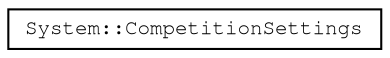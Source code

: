 digraph "Graphical Class Hierarchy"
{
 // LATEX_PDF_SIZE
  edge [fontname="FreeMono",fontsize="10",labelfontname="FreeMono",labelfontsize="10"];
  node [fontname="FreeMono",fontsize="10",shape=record];
  rankdir="LR";
  Node0 [label="System::CompetitionSettings",height=0.2,width=0.4,color="black", fillcolor="white", style="filled",URL="$struct_system_1_1_competition_settings.html",tooltip=" "];
}
